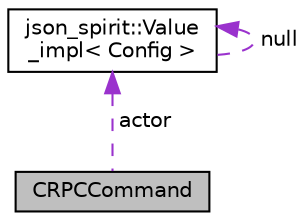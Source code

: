 digraph "CRPCCommand"
{
 // LATEX_PDF_SIZE
  edge [fontname="Helvetica",fontsize="10",labelfontname="Helvetica",labelfontsize="10"];
  node [fontname="Helvetica",fontsize="10",shape=record];
  Node1 [label="CRPCCommand",height=0.2,width=0.4,color="black", fillcolor="grey75", style="filled", fontcolor="black",tooltip=" "];
  Node2 -> Node1 [dir="back",color="darkorchid3",fontsize="10",style="dashed",label=" actor" ,fontname="Helvetica"];
  Node2 [label="json_spirit::Value\l_impl\< Config \>",height=0.2,width=0.4,color="black", fillcolor="white", style="filled",URL="$classjson__spirit_1_1_value__impl.html",tooltip=" "];
  Node2 -> Node2 [dir="back",color="darkorchid3",fontsize="10",style="dashed",label=" null" ,fontname="Helvetica"];
}
